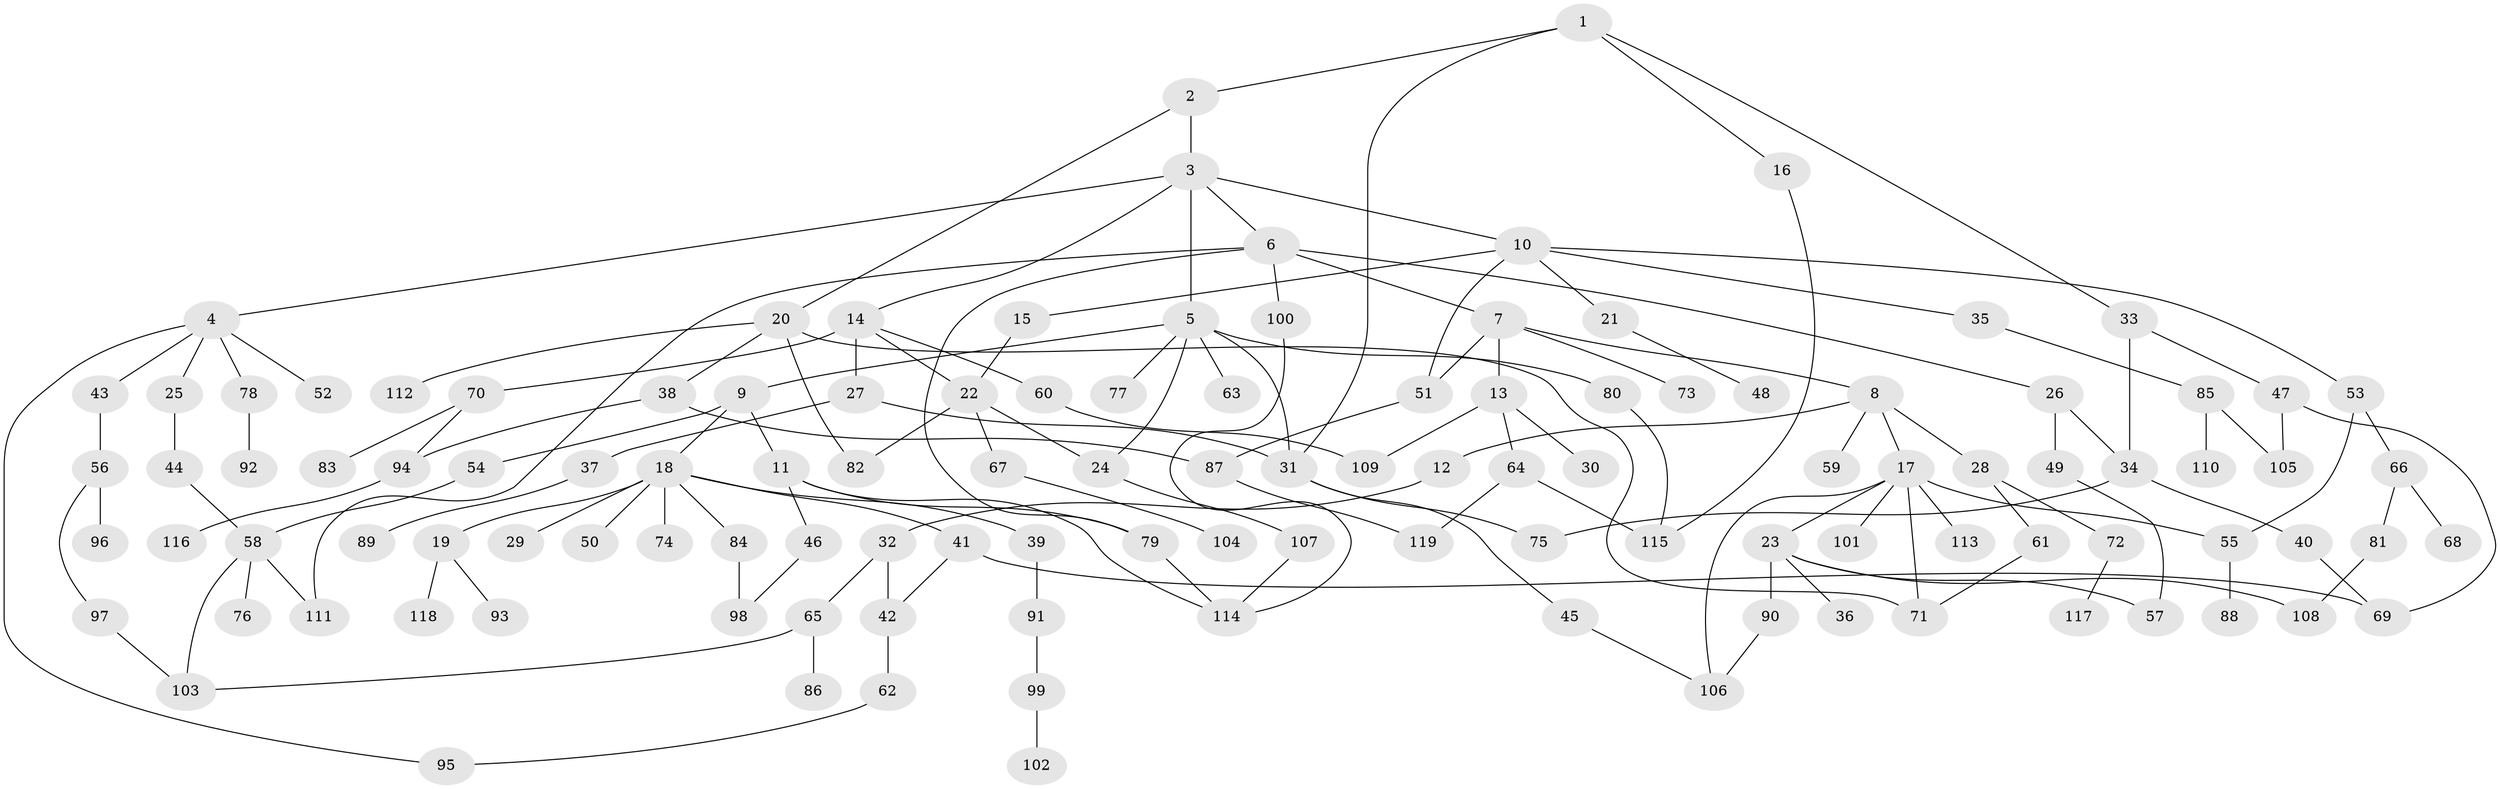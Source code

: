 // coarse degree distribution, {7: 0.03333333333333333, 9: 0.016666666666666666, 5: 0.08333333333333333, 4: 0.11666666666666667, 6: 0.03333333333333333, 3: 0.26666666666666666, 2: 0.2833333333333333, 1: 0.16666666666666666}
// Generated by graph-tools (version 1.1) at 2025/48/03/04/25 22:48:51]
// undirected, 119 vertices, 153 edges
graph export_dot {
  node [color=gray90,style=filled];
  1;
  2;
  3;
  4;
  5;
  6;
  7;
  8;
  9;
  10;
  11;
  12;
  13;
  14;
  15;
  16;
  17;
  18;
  19;
  20;
  21;
  22;
  23;
  24;
  25;
  26;
  27;
  28;
  29;
  30;
  31;
  32;
  33;
  34;
  35;
  36;
  37;
  38;
  39;
  40;
  41;
  42;
  43;
  44;
  45;
  46;
  47;
  48;
  49;
  50;
  51;
  52;
  53;
  54;
  55;
  56;
  57;
  58;
  59;
  60;
  61;
  62;
  63;
  64;
  65;
  66;
  67;
  68;
  69;
  70;
  71;
  72;
  73;
  74;
  75;
  76;
  77;
  78;
  79;
  80;
  81;
  82;
  83;
  84;
  85;
  86;
  87;
  88;
  89;
  90;
  91;
  92;
  93;
  94;
  95;
  96;
  97;
  98;
  99;
  100;
  101;
  102;
  103;
  104;
  105;
  106;
  107;
  108;
  109;
  110;
  111;
  112;
  113;
  114;
  115;
  116;
  117;
  118;
  119;
  1 -- 2;
  1 -- 16;
  1 -- 31;
  1 -- 33;
  2 -- 3;
  2 -- 20;
  3 -- 4;
  3 -- 5;
  3 -- 6;
  3 -- 10;
  3 -- 14;
  4 -- 25;
  4 -- 43;
  4 -- 52;
  4 -- 78;
  4 -- 95;
  5 -- 9;
  5 -- 63;
  5 -- 77;
  5 -- 80;
  5 -- 31;
  5 -- 24;
  6 -- 7;
  6 -- 26;
  6 -- 79;
  6 -- 100;
  6 -- 111;
  7 -- 8;
  7 -- 13;
  7 -- 73;
  7 -- 51;
  8 -- 12;
  8 -- 17;
  8 -- 28;
  8 -- 59;
  9 -- 11;
  9 -- 18;
  9 -- 54;
  10 -- 15;
  10 -- 21;
  10 -- 35;
  10 -- 51;
  10 -- 53;
  11 -- 46;
  11 -- 114;
  11 -- 79;
  12 -- 32;
  13 -- 30;
  13 -- 64;
  13 -- 109;
  14 -- 27;
  14 -- 60;
  14 -- 70;
  14 -- 22;
  15 -- 22;
  16 -- 115;
  17 -- 23;
  17 -- 55;
  17 -- 71;
  17 -- 101;
  17 -- 113;
  17 -- 106;
  18 -- 19;
  18 -- 29;
  18 -- 39;
  18 -- 41;
  18 -- 50;
  18 -- 74;
  18 -- 84;
  19 -- 93;
  19 -- 118;
  20 -- 38;
  20 -- 112;
  20 -- 82;
  20 -- 71;
  21 -- 48;
  22 -- 24;
  22 -- 67;
  22 -- 82;
  23 -- 36;
  23 -- 90;
  23 -- 108;
  23 -- 57;
  24 -- 107;
  25 -- 44;
  26 -- 34;
  26 -- 49;
  27 -- 37;
  27 -- 31;
  28 -- 61;
  28 -- 72;
  31 -- 45;
  31 -- 75;
  32 -- 42;
  32 -- 65;
  33 -- 47;
  33 -- 34;
  34 -- 40;
  34 -- 75;
  35 -- 85;
  37 -- 89;
  38 -- 94;
  38 -- 87;
  39 -- 91;
  40 -- 69;
  41 -- 69;
  41 -- 42;
  42 -- 62;
  43 -- 56;
  44 -- 58;
  45 -- 106;
  46 -- 98;
  47 -- 69;
  47 -- 105;
  49 -- 57;
  51 -- 87;
  53 -- 66;
  53 -- 55;
  54 -- 58;
  55 -- 88;
  56 -- 96;
  56 -- 97;
  58 -- 76;
  58 -- 111;
  58 -- 103;
  60 -- 109;
  61 -- 71;
  62 -- 95;
  64 -- 119;
  64 -- 115;
  65 -- 86;
  65 -- 103;
  66 -- 68;
  66 -- 81;
  67 -- 104;
  70 -- 83;
  70 -- 94;
  72 -- 117;
  78 -- 92;
  79 -- 114;
  80 -- 115;
  81 -- 108;
  84 -- 98;
  85 -- 105;
  85 -- 110;
  87 -- 119;
  90 -- 106;
  91 -- 99;
  94 -- 116;
  97 -- 103;
  99 -- 102;
  100 -- 114;
  107 -- 114;
}
